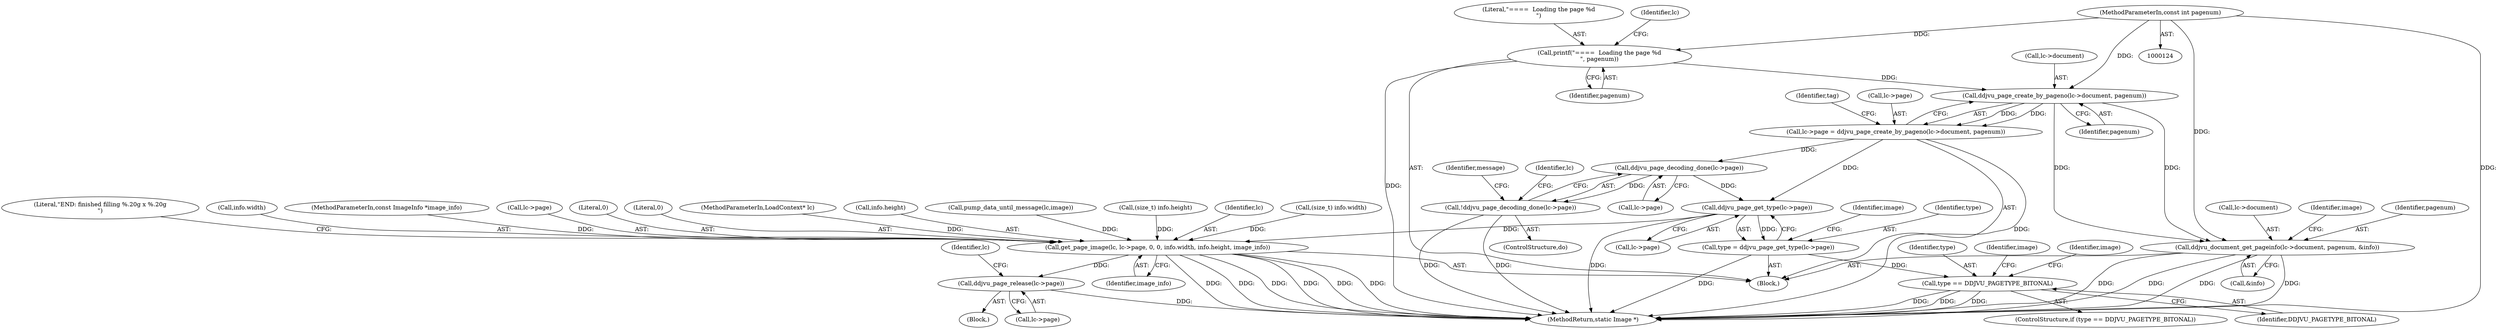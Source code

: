 digraph "0_ImageMagick_f6e9d0d9955e85bdd7540b251cd50d598dacc5e6_11@API" {
"1000158" [label="(Call,ddjvu_page_create_by_pageno(lc->document, pagenum))"];
"1000151" [label="(Call,printf(\"====  Loading the page %d\n\", pagenum))"];
"1000126" [label="(MethodParameterIn,const int pagenum)"];
"1000154" [label="(Call,lc->page = ddjvu_page_create_by_pageno(lc->document, pagenum))"];
"1000219" [label="(Call,ddjvu_page_decoding_done(lc->page))"];
"1000218" [label="(Call,!ddjvu_page_decoding_done(lc->page))"];
"1000343" [label="(Call,ddjvu_page_get_type(lc->page))"];
"1000341" [label="(Call,type = ddjvu_page_get_type(lc->page))"];
"1000366" [label="(Call,type == DDJVU_PAGETYPE_BITONAL)"];
"1000459" [label="(Call,get_page_image(lc, lc->page, 0, 0, info.width, info.height, image_info))"];
"1000497" [label="(Call,ddjvu_page_release(lc->page))"];
"1000223" [label="(Call,ddjvu_document_get_pageinfo(lc->document, pagenum, &info))"];
"1000129" [label="(Block,)"];
"1000474" [label="(Literal,\"END: finished filling %.20g x %.20g\n\")"];
"1000466" [label="(Call,info.width)"];
"1000162" [label="(Identifier,pagenum)"];
"1000372" [label="(Identifier,image)"];
"1000155" [label="(Call,lc->page)"];
"1000127" [label="(MethodParameterIn,const ImageInfo *image_info)"];
"1000151" [label="(Call,printf(\"====  Loading the page %d\n\", pagenum))"];
"1000461" [label="(Call,lc->page)"];
"1000464" [label="(Literal,0)"];
"1000349" [label="(Identifier,image)"];
"1000342" [label="(Identifier,type)"];
"1000220" [label="(Call,lc->page)"];
"1000366" [label="(Call,type == DDJVU_PAGETYPE_BITONAL)"];
"1000224" [label="(Call,lc->document)"];
"1000154" [label="(Call,lc->page = ddjvu_page_create_by_pageno(lc->document, pagenum))"];
"1000153" [label="(Identifier,pagenum)"];
"1000152" [label="(Literal,\"====  Loading the page %d\n\")"];
"1000344" [label="(Call,lc->page)"];
"1000365" [label="(ControlStructure,if (type == DDJVU_PAGETYPE_BITONAL))"];
"1000228" [label="(Call,&info)"];
"1000405" [label="(Identifier,image)"];
"1000126" [label="(MethodParameterIn,const int pagenum)"];
"1000164" [label="(Identifier,tag)"];
"1000156" [label="(Identifier,lc)"];
"1000472" [label="(Identifier,image_info)"];
"1000223" [label="(Call,ddjvu_document_get_pageinfo(lc->document, pagenum, &info))"];
"1000341" [label="(Call,type = ddjvu_page_get_type(lc->page))"];
"1000465" [label="(Literal,0)"];
"1000516" [label="(MethodReturn,static Image *)"];
"1000125" [label="(MethodParameterIn,LoadContext* lc)"];
"1000343" [label="(Call,ddjvu_page_get_type(lc->page))"];
"1000167" [label="(ControlStructure,do)"];
"1000459" [label="(Call,get_page_image(lc, lc->page, 0, 0, info.width, info.height, image_info))"];
"1000159" [label="(Call,lc->document)"];
"1000368" [label="(Identifier,DDJVU_PAGETYPE_BITONAL)"];
"1000469" [label="(Call,info.height)"];
"1000219" [label="(Call,ddjvu_page_decoding_done(lc->page))"];
"1000225" [label="(Identifier,lc)"];
"1000498" [label="(Call,lc->page)"];
"1000192" [label="(Call,pump_data_until_message(lc,image))"];
"1000232" [label="(Identifier,image)"];
"1000360" [label="(Call,(size_t) info.height)"];
"1000171" [label="(Identifier,message)"];
"1000218" [label="(Call,!ddjvu_page_decoding_done(lc->page))"];
"1000367" [label="(Identifier,type)"];
"1000460" [label="(Identifier,lc)"];
"1000496" [label="(Block,)"];
"1000497" [label="(Call,ddjvu_page_release(lc->page))"];
"1000503" [label="(Identifier,lc)"];
"1000351" [label="(Call,(size_t) info.width)"];
"1000227" [label="(Identifier,pagenum)"];
"1000158" [label="(Call,ddjvu_page_create_by_pageno(lc->document, pagenum))"];
"1000158" -> "1000154"  [label="AST: "];
"1000158" -> "1000162"  [label="CFG: "];
"1000159" -> "1000158"  [label="AST: "];
"1000162" -> "1000158"  [label="AST: "];
"1000154" -> "1000158"  [label="CFG: "];
"1000158" -> "1000154"  [label="DDG: "];
"1000158" -> "1000154"  [label="DDG: "];
"1000151" -> "1000158"  [label="DDG: "];
"1000126" -> "1000158"  [label="DDG: "];
"1000158" -> "1000223"  [label="DDG: "];
"1000158" -> "1000223"  [label="DDG: "];
"1000151" -> "1000129"  [label="AST: "];
"1000151" -> "1000153"  [label="CFG: "];
"1000152" -> "1000151"  [label="AST: "];
"1000153" -> "1000151"  [label="AST: "];
"1000156" -> "1000151"  [label="CFG: "];
"1000151" -> "1000516"  [label="DDG: "];
"1000126" -> "1000151"  [label="DDG: "];
"1000126" -> "1000124"  [label="AST: "];
"1000126" -> "1000516"  [label="DDG: "];
"1000126" -> "1000223"  [label="DDG: "];
"1000154" -> "1000129"  [label="AST: "];
"1000155" -> "1000154"  [label="AST: "];
"1000164" -> "1000154"  [label="CFG: "];
"1000154" -> "1000516"  [label="DDG: "];
"1000154" -> "1000219"  [label="DDG: "];
"1000154" -> "1000343"  [label="DDG: "];
"1000219" -> "1000218"  [label="AST: "];
"1000219" -> "1000220"  [label="CFG: "];
"1000220" -> "1000219"  [label="AST: "];
"1000218" -> "1000219"  [label="CFG: "];
"1000219" -> "1000218"  [label="DDG: "];
"1000219" -> "1000343"  [label="DDG: "];
"1000218" -> "1000167"  [label="AST: "];
"1000171" -> "1000218"  [label="CFG: "];
"1000225" -> "1000218"  [label="CFG: "];
"1000218" -> "1000516"  [label="DDG: "];
"1000218" -> "1000516"  [label="DDG: "];
"1000343" -> "1000341"  [label="AST: "];
"1000343" -> "1000344"  [label="CFG: "];
"1000344" -> "1000343"  [label="AST: "];
"1000341" -> "1000343"  [label="CFG: "];
"1000343" -> "1000516"  [label="DDG: "];
"1000343" -> "1000341"  [label="DDG: "];
"1000343" -> "1000459"  [label="DDG: "];
"1000341" -> "1000129"  [label="AST: "];
"1000342" -> "1000341"  [label="AST: "];
"1000349" -> "1000341"  [label="CFG: "];
"1000341" -> "1000516"  [label="DDG: "];
"1000341" -> "1000366"  [label="DDG: "];
"1000366" -> "1000365"  [label="AST: "];
"1000366" -> "1000368"  [label="CFG: "];
"1000367" -> "1000366"  [label="AST: "];
"1000368" -> "1000366"  [label="AST: "];
"1000372" -> "1000366"  [label="CFG: "];
"1000405" -> "1000366"  [label="CFG: "];
"1000366" -> "1000516"  [label="DDG: "];
"1000366" -> "1000516"  [label="DDG: "];
"1000366" -> "1000516"  [label="DDG: "];
"1000459" -> "1000129"  [label="AST: "];
"1000459" -> "1000472"  [label="CFG: "];
"1000460" -> "1000459"  [label="AST: "];
"1000461" -> "1000459"  [label="AST: "];
"1000464" -> "1000459"  [label="AST: "];
"1000465" -> "1000459"  [label="AST: "];
"1000466" -> "1000459"  [label="AST: "];
"1000469" -> "1000459"  [label="AST: "];
"1000472" -> "1000459"  [label="AST: "];
"1000474" -> "1000459"  [label="CFG: "];
"1000459" -> "1000516"  [label="DDG: "];
"1000459" -> "1000516"  [label="DDG: "];
"1000459" -> "1000516"  [label="DDG: "];
"1000459" -> "1000516"  [label="DDG: "];
"1000459" -> "1000516"  [label="DDG: "];
"1000459" -> "1000516"  [label="DDG: "];
"1000192" -> "1000459"  [label="DDG: "];
"1000125" -> "1000459"  [label="DDG: "];
"1000351" -> "1000459"  [label="DDG: "];
"1000360" -> "1000459"  [label="DDG: "];
"1000127" -> "1000459"  [label="DDG: "];
"1000459" -> "1000497"  [label="DDG: "];
"1000497" -> "1000496"  [label="AST: "];
"1000497" -> "1000498"  [label="CFG: "];
"1000498" -> "1000497"  [label="AST: "];
"1000503" -> "1000497"  [label="CFG: "];
"1000497" -> "1000516"  [label="DDG: "];
"1000223" -> "1000129"  [label="AST: "];
"1000223" -> "1000228"  [label="CFG: "];
"1000224" -> "1000223"  [label="AST: "];
"1000227" -> "1000223"  [label="AST: "];
"1000228" -> "1000223"  [label="AST: "];
"1000232" -> "1000223"  [label="CFG: "];
"1000223" -> "1000516"  [label="DDG: "];
"1000223" -> "1000516"  [label="DDG: "];
"1000223" -> "1000516"  [label="DDG: "];
"1000223" -> "1000516"  [label="DDG: "];
}
